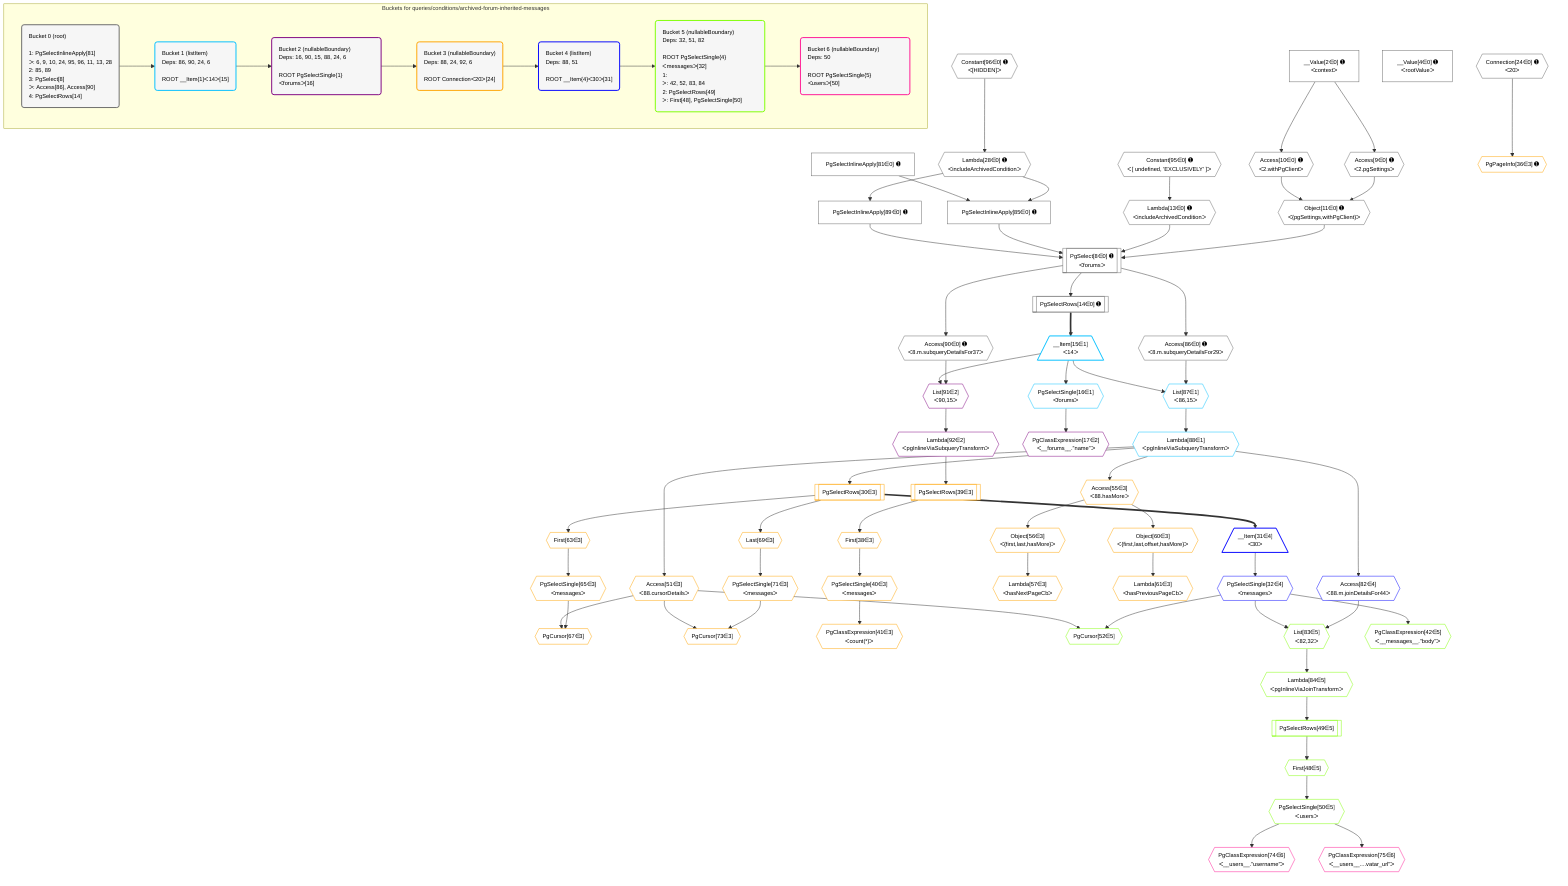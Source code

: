 %%{init: {'themeVariables': { 'fontSize': '12px'}}}%%
graph TD
    classDef path fill:#eee,stroke:#000,color:#000
    classDef plan fill:#fff,stroke-width:1px,color:#000
    classDef itemplan fill:#fff,stroke-width:2px,color:#000
    classDef unbatchedplan fill:#dff,stroke-width:1px,color:#000
    classDef sideeffectplan fill:#fcc,stroke-width:2px,color:#000
    classDef bucket fill:#f6f6f6,color:#000,stroke-width:2px,text-align:left


    %% plan dependencies
    PgSelect8[["PgSelect[8∈0] ➊<br />ᐸforumsᐳ"]]:::plan
    Object11{{"Object[11∈0] ➊<br />ᐸ{pgSettings,withPgClient}ᐳ"}}:::plan
    Lambda13{{"Lambda[13∈0] ➊<br />ᐸincludeArchivedConditionᐳ"}}:::plan
    PgSelectInlineApply85["PgSelectInlineApply[85∈0] ➊"]:::plan
    PgSelectInlineApply89["PgSelectInlineApply[89∈0] ➊"]:::plan
    Object11 & Lambda13 & PgSelectInlineApply85 & PgSelectInlineApply89 --> PgSelect8
    Access9{{"Access[9∈0] ➊<br />ᐸ2.pgSettingsᐳ"}}:::plan
    Access10{{"Access[10∈0] ➊<br />ᐸ2.withPgClientᐳ"}}:::plan
    Access9 & Access10 --> Object11
    Lambda28{{"Lambda[28∈0] ➊<br />ᐸincludeArchivedConditionᐳ"}}:::plan
    PgSelectInlineApply81["PgSelectInlineApply[81∈0] ➊"]:::plan
    Lambda28 & PgSelectInlineApply81 --> PgSelectInlineApply85
    __Value2["__Value[2∈0] ➊<br />ᐸcontextᐳ"]:::plan
    __Value2 --> Access9
    __Value2 --> Access10
    Constant95{{"Constant[95∈0] ➊<br />ᐸ[ undefined, 'EXCLUSIVELY' ]ᐳ"}}:::plan
    Constant95 --> Lambda13
    PgSelectRows14[["PgSelectRows[14∈0] ➊"]]:::plan
    PgSelect8 --> PgSelectRows14
    Constant96{{"Constant[96∈0] ➊<br />ᐸ[HIDDEN]ᐳ"}}:::plan
    Constant96 --> Lambda28
    Access86{{"Access[86∈0] ➊<br />ᐸ8.m.subqueryDetailsFor29ᐳ"}}:::plan
    PgSelect8 --> Access86
    Lambda28 --> PgSelectInlineApply89
    Access90{{"Access[90∈0] ➊<br />ᐸ8.m.subqueryDetailsFor37ᐳ"}}:::plan
    PgSelect8 --> Access90
    __Value4["__Value[4∈0] ➊<br />ᐸrootValueᐳ"]:::plan
    Connection24{{"Connection[24∈0] ➊<br />ᐸ20ᐳ"}}:::plan
    List87{{"List[87∈1]<br />ᐸ86,15ᐳ"}}:::plan
    __Item15[/"__Item[15∈1]<br />ᐸ14ᐳ"\]:::itemplan
    Access86 & __Item15 --> List87
    PgSelectRows14 ==> __Item15
    PgSelectSingle16{{"PgSelectSingle[16∈1]<br />ᐸforumsᐳ"}}:::plan
    __Item15 --> PgSelectSingle16
    Lambda88{{"Lambda[88∈1]<br />ᐸpgInlineViaSubqueryTransformᐳ"}}:::plan
    List87 --> Lambda88
    List91{{"List[91∈2]<br />ᐸ90,15ᐳ"}}:::plan
    Access90 & __Item15 --> List91
    PgClassExpression17{{"PgClassExpression[17∈2]<br />ᐸ__forums__.”name”ᐳ"}}:::plan
    PgSelectSingle16 --> PgClassExpression17
    Lambda92{{"Lambda[92∈2]<br />ᐸpgInlineViaSubqueryTransformᐳ"}}:::plan
    List91 --> Lambda92
    Object60{{"Object[60∈3]<br />ᐸ{first,last,offset,hasMore}ᐳ"}}:::plan
    Access55{{"Access[55∈3]<br />ᐸ88.hasMoreᐳ"}}:::plan
    Access55 --> Object60
    Object56{{"Object[56∈3]<br />ᐸ{first,last,hasMore}ᐳ"}}:::plan
    Access55 --> Object56
    PgCursor67{{"PgCursor[67∈3]"}}:::plan
    PgSelectSingle65{{"PgSelectSingle[65∈3]<br />ᐸmessagesᐳ"}}:::plan
    Access51{{"Access[51∈3]<br />ᐸ88.cursorDetailsᐳ"}}:::plan
    PgSelectSingle65 & Access51 --> PgCursor67
    PgCursor73{{"PgCursor[73∈3]"}}:::plan
    PgSelectSingle71{{"PgSelectSingle[71∈3]<br />ᐸmessagesᐳ"}}:::plan
    PgSelectSingle71 & Access51 --> PgCursor73
    PgSelectRows30[["PgSelectRows[30∈3]"]]:::plan
    Lambda88 --> PgSelectRows30
    PgPageInfo36{{"PgPageInfo[36∈3] ➊"}}:::plan
    Connection24 --> PgPageInfo36
    First38{{"First[38∈3]"}}:::plan
    PgSelectRows39[["PgSelectRows[39∈3]"]]:::plan
    PgSelectRows39 --> First38
    Lambda92 --> PgSelectRows39
    PgSelectSingle40{{"PgSelectSingle[40∈3]<br />ᐸmessagesᐳ"}}:::plan
    First38 --> PgSelectSingle40
    PgClassExpression41{{"PgClassExpression[41∈3]<br />ᐸcount(*)ᐳ"}}:::plan
    PgSelectSingle40 --> PgClassExpression41
    Lambda88 --> Access51
    Lambda88 --> Access55
    Lambda57{{"Lambda[57∈3]<br />ᐸhasNextPageCbᐳ"}}:::plan
    Object56 --> Lambda57
    Lambda61{{"Lambda[61∈3]<br />ᐸhasPreviousPageCbᐳ"}}:::plan
    Object60 --> Lambda61
    First63{{"First[63∈3]"}}:::plan
    PgSelectRows30 --> First63
    First63 --> PgSelectSingle65
    Last69{{"Last[69∈3]"}}:::plan
    PgSelectRows30 --> Last69
    Last69 --> PgSelectSingle71
    __Item31[/"__Item[31∈4]<br />ᐸ30ᐳ"\]:::itemplan
    PgSelectRows30 ==> __Item31
    PgSelectSingle32{{"PgSelectSingle[32∈4]<br />ᐸmessagesᐳ"}}:::plan
    __Item31 --> PgSelectSingle32
    Access82{{"Access[82∈4]<br />ᐸ88.m.joinDetailsFor44ᐳ"}}:::plan
    Lambda88 --> Access82
    PgCursor52{{"PgCursor[52∈5]"}}:::plan
    PgSelectSingle32 & Access51 --> PgCursor52
    List83{{"List[83∈5]<br />ᐸ82,32ᐳ"}}:::plan
    Access82 & PgSelectSingle32 --> List83
    PgClassExpression42{{"PgClassExpression[42∈5]<br />ᐸ__messages__.”body”ᐳ"}}:::plan
    PgSelectSingle32 --> PgClassExpression42
    First48{{"First[48∈5]"}}:::plan
    PgSelectRows49[["PgSelectRows[49∈5]"]]:::plan
    PgSelectRows49 --> First48
    Lambda84{{"Lambda[84∈5]<br />ᐸpgInlineViaJoinTransformᐳ"}}:::plan
    Lambda84 --> PgSelectRows49
    PgSelectSingle50{{"PgSelectSingle[50∈5]<br />ᐸusersᐳ"}}:::plan
    First48 --> PgSelectSingle50
    List83 --> Lambda84
    PgClassExpression74{{"PgClassExpression[74∈6]<br />ᐸ__users__.”username”ᐳ"}}:::plan
    PgSelectSingle50 --> PgClassExpression74
    PgClassExpression75{{"PgClassExpression[75∈6]<br />ᐸ__users__....vatar_url”ᐳ"}}:::plan
    PgSelectSingle50 --> PgClassExpression75

    %% define steps

    subgraph "Buckets for queries/conditions/archived-forum-inherited-messages"
    Bucket0("Bucket 0 (root)<br /><br />1: PgSelectInlineApply[81]<br />ᐳ: 6, 9, 10, 24, 95, 96, 11, 13, 28<br />2: 85, 89<br />3: PgSelect[8]<br />ᐳ: Access[86], Access[90]<br />4: PgSelectRows[14]"):::bucket
    classDef bucket0 stroke:#696969
    class Bucket0,__Value2,__Value4,PgSelect8,Access9,Access10,Object11,Lambda13,PgSelectRows14,Connection24,Lambda28,PgSelectInlineApply81,PgSelectInlineApply85,Access86,PgSelectInlineApply89,Access90,Constant95,Constant96 bucket0
    Bucket1("Bucket 1 (listItem)<br />Deps: 86, 90, 24, 6<br /><br />ROOT __Item{1}ᐸ14ᐳ[15]"):::bucket
    classDef bucket1 stroke:#00bfff
    class Bucket1,__Item15,PgSelectSingle16,List87,Lambda88 bucket1
    Bucket2("Bucket 2 (nullableBoundary)<br />Deps: 16, 90, 15, 88, 24, 6<br /><br />ROOT PgSelectSingle{1}ᐸforumsᐳ[16]"):::bucket
    classDef bucket2 stroke:#7f007f
    class Bucket2,PgClassExpression17,List91,Lambda92 bucket2
    Bucket3("Bucket 3 (nullableBoundary)<br />Deps: 88, 24, 92, 6<br /><br />ROOT Connectionᐸ20ᐳ[24]"):::bucket
    classDef bucket3 stroke:#ffa500
    class Bucket3,PgSelectRows30,PgPageInfo36,First38,PgSelectRows39,PgSelectSingle40,PgClassExpression41,Access51,Access55,Object56,Lambda57,Object60,Lambda61,First63,PgSelectSingle65,PgCursor67,Last69,PgSelectSingle71,PgCursor73 bucket3
    Bucket4("Bucket 4 (listItem)<br />Deps: 88, 51<br /><br />ROOT __Item{4}ᐸ30ᐳ[31]"):::bucket
    classDef bucket4 stroke:#0000ff
    class Bucket4,__Item31,PgSelectSingle32,Access82 bucket4
    Bucket5("Bucket 5 (nullableBoundary)<br />Deps: 32, 51, 82<br /><br />ROOT PgSelectSingle{4}ᐸmessagesᐳ[32]<br />1: <br />ᐳ: 42, 52, 83, 84<br />2: PgSelectRows[49]<br />ᐳ: First[48], PgSelectSingle[50]"):::bucket
    classDef bucket5 stroke:#7fff00
    class Bucket5,PgClassExpression42,First48,PgSelectRows49,PgSelectSingle50,PgCursor52,List83,Lambda84 bucket5
    Bucket6("Bucket 6 (nullableBoundary)<br />Deps: 50<br /><br />ROOT PgSelectSingle{5}ᐸusersᐳ[50]"):::bucket
    classDef bucket6 stroke:#ff1493
    class Bucket6,PgClassExpression74,PgClassExpression75 bucket6
    Bucket0 --> Bucket1
    Bucket1 --> Bucket2
    Bucket2 --> Bucket3
    Bucket3 --> Bucket4
    Bucket4 --> Bucket5
    Bucket5 --> Bucket6
    end